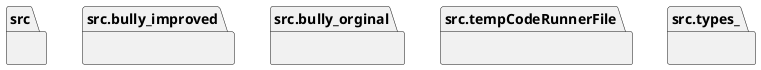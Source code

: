 @startuml packages
set namespaceSeparator none
package "src" as src {
}
package "src.bully_improved" as src.bully_improved {
}
package "src.bully_orginal" as src.bully_orginal {
}
package "src.tempCodeRunnerFile" as src.tempCodeRunnerFile {
}
package "src.types_" as src.types_ {
}
@enduml
